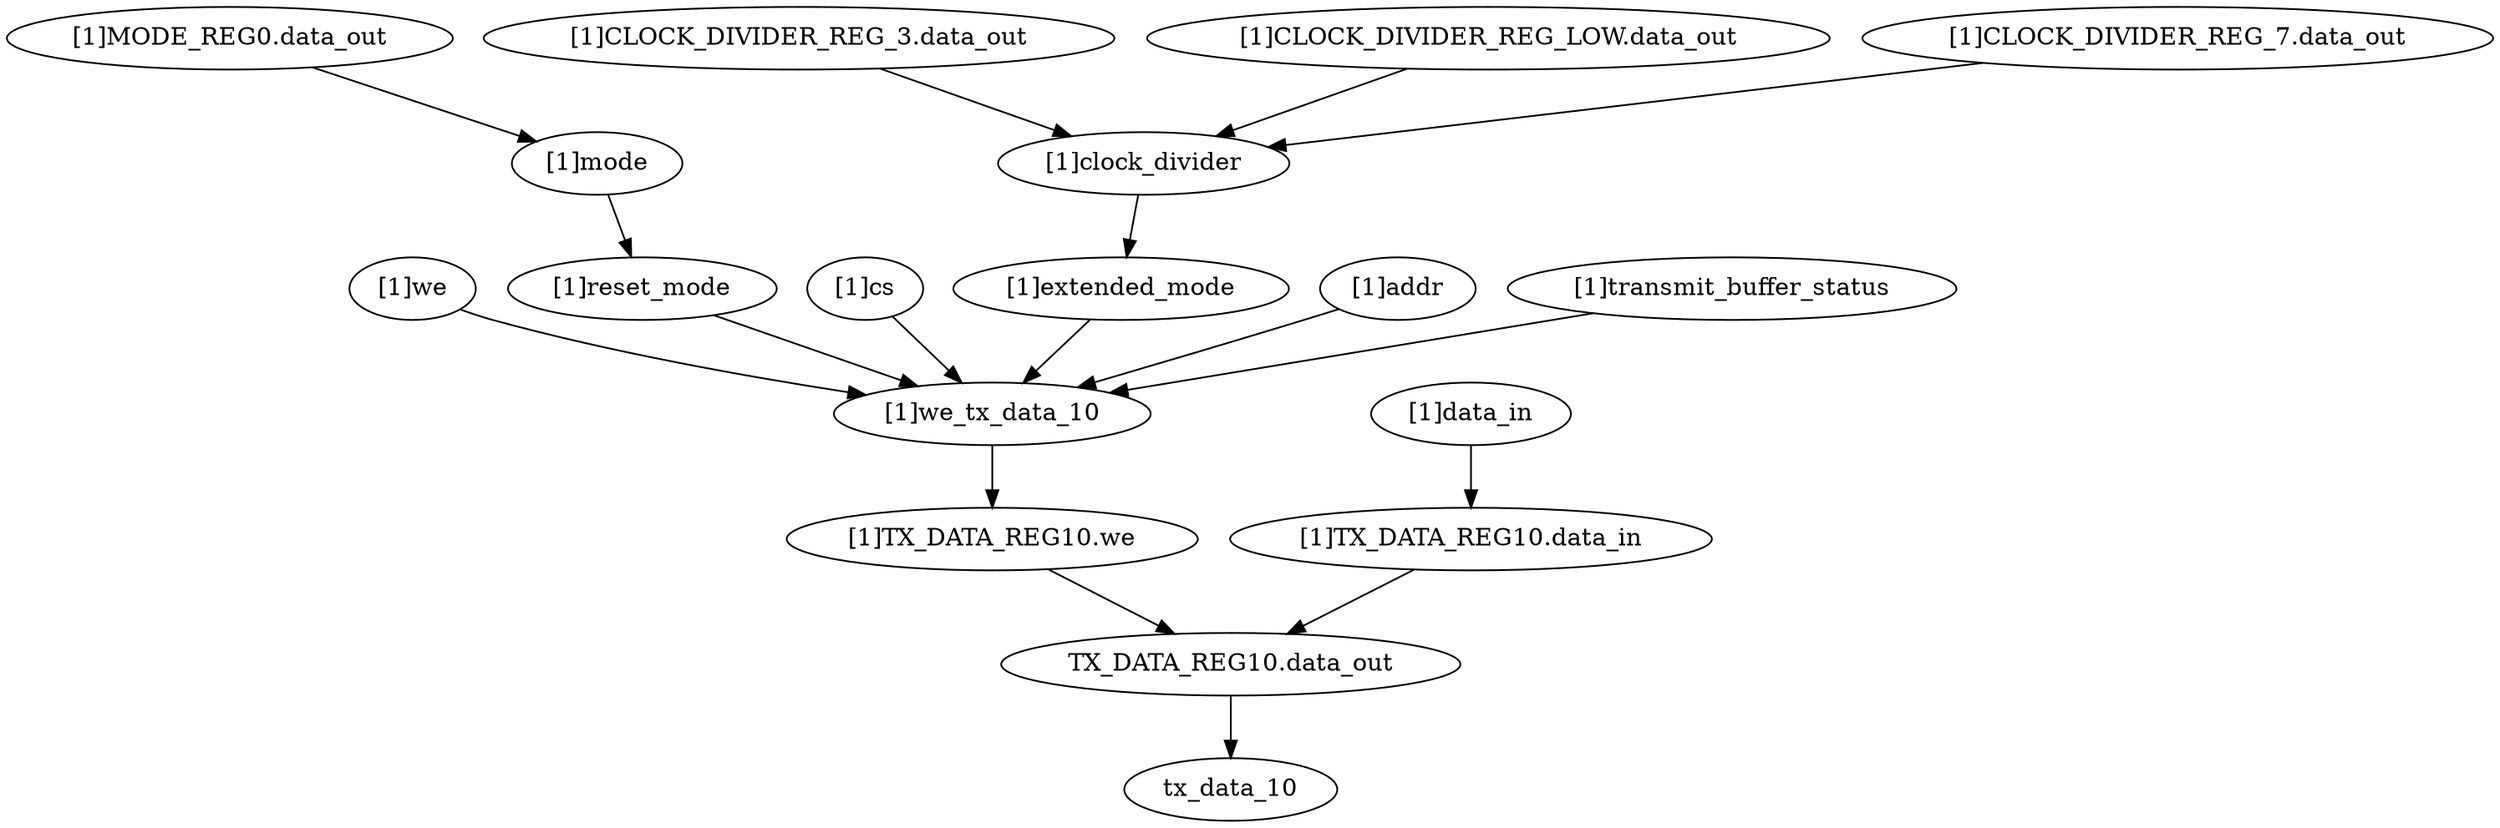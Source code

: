 strict digraph "" {
	"[1]we"	 [complexity=8,
		importance=0.0157326619646,
		rank=0.00196658274557];
	"[1]we_tx_data_10"	 [complexity=1,
		importance=0.0137902249116,
		rank=0.0137902249116];
	"[1]we" -> "[1]we_tx_data_10";
	"[1]TX_DATA_REG10.we"	 [complexity=1,
		importance=0.0116258004526,
		rank=0.0116258004526];
	"TX_DATA_REG10.data_out"	 [complexity=0,
		importance=0.00860143114242,
		rank=0.0];
	"[1]TX_DATA_REG10.we" -> "TX_DATA_REG10.data_out";
	"[1]CLOCK_DIVIDER_REG_3.data_out"	 [complexity=10,
		importance=0.0315822960711,
		rank=0.00315822960711];
	"[1]clock_divider"	 [complexity=10,
		importance=0.0263957286628,
		rank=0.00263957286628];
	"[1]CLOCK_DIVIDER_REG_3.data_out" -> "[1]clock_divider";
	tx_data_10	 [complexity=0,
		importance=0.00416216379386,
		rank=0.0];
	"[1]TX_DATA_REG10.data_in"	 [complexity=2,
		importance=0.0105716110681,
		rank=0.00528580553407];
	"[1]TX_DATA_REG10.data_in" -> "TX_DATA_REG10.data_out";
	"[1]MODE_REG0.data_out"	 [complexity=10,
		importance=0.0282943500624,
		rank=0.00282943500624];
	"[1]mode"	 [complexity=10,
		importance=0.02179225724,
		rank=0.002179225724];
	"[1]MODE_REG0.data_out" -> "[1]mode";
	"[1]reset_mode"	 [complexity=8,
		importance=0.0165988709304,
		rank=0.0020748588663];
	"[1]reset_mode" -> "[1]we_tx_data_10";
	"TX_DATA_REG10.data_out" -> tx_data_10;
	"[1]we_tx_data_10" -> "[1]TX_DATA_REG10.we";
	"[1]cs"	 [complexity=8,
		importance=0.0157326619646,
		rank=0.00196658274557];
	"[1]cs" -> "[1]we_tx_data_10";
	"[1]mode" -> "[1]reset_mode";
	"[1]extended_mode"	 [complexity=8,
		importance=0.0167026514142,
		rank=0.00208783142677];
	"[1]clock_divider" -> "[1]extended_mode";
	"[1]CLOCK_DIVIDER_REG_LOW.data_out"	 [complexity=10,
		importance=0.0315254567776,
		rank=0.00315254567776];
	"[1]CLOCK_DIVIDER_REG_LOW.data_out" -> "[1]clock_divider";
	"[1]addr"	 [complexity=8,
		importance=0.0157326619646,
		rank=0.00196658274557];
	"[1]addr" -> "[1]we_tx_data_10";
	"[1]extended_mode" -> "[1]we_tx_data_10";
	"[1]transmit_buffer_status"	 [complexity=8,
		importance=0.0171379942103,
		rank=0.00214224927628];
	"[1]transmit_buffer_status" -> "[1]we_tx_data_10";
	"[1]CLOCK_DIVIDER_REG_7.data_out"	 [complexity=10,
		importance=0.0315822960711,
		rank=0.00315822960711];
	"[1]CLOCK_DIVIDER_REG_7.data_out" -> "[1]clock_divider";
	"[1]data_in"	 [complexity=2,
		importance=0.0125140481211,
		rank=0.00625702406055];
	"[1]data_in" -> "[1]TX_DATA_REG10.data_in";
}
